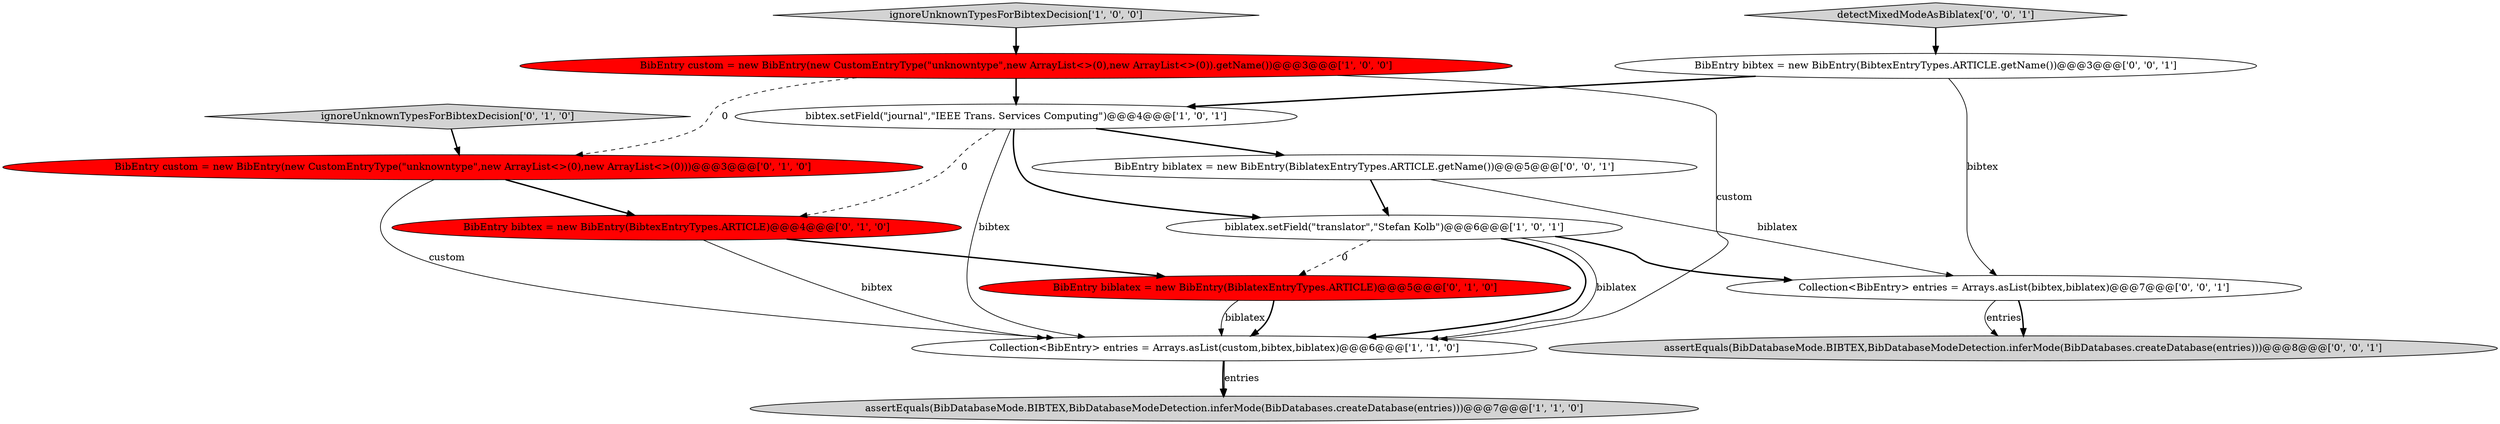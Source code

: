 digraph {
3 [style = filled, label = "bibtex.setField(\"journal\",\"IEEE Trans. Services Computing\")@@@4@@@['1', '0', '1']", fillcolor = white, shape = ellipse image = "AAA0AAABBB1BBB"];
8 [style = filled, label = "BibEntry biblatex = new BibEntry(BiblatexEntryTypes.ARTICLE)@@@5@@@['0', '1', '0']", fillcolor = red, shape = ellipse image = "AAA1AAABBB2BBB"];
11 [style = filled, label = "assertEquals(BibDatabaseMode.BIBTEX,BibDatabaseModeDetection.inferMode(BibDatabases.createDatabase(entries)))@@@8@@@['0', '0', '1']", fillcolor = lightgray, shape = ellipse image = "AAA0AAABBB3BBB"];
13 [style = filled, label = "detectMixedModeAsBiblatex['0', '0', '1']", fillcolor = lightgray, shape = diamond image = "AAA0AAABBB3BBB"];
4 [style = filled, label = "BibEntry custom = new BibEntry(new CustomEntryType(\"unknowntype\",new ArrayList<>(0),new ArrayList<>(0)).getName())@@@3@@@['1', '0', '0']", fillcolor = red, shape = ellipse image = "AAA1AAABBB1BBB"];
5 [style = filled, label = "ignoreUnknownTypesForBibtexDecision['1', '0', '0']", fillcolor = lightgray, shape = diamond image = "AAA0AAABBB1BBB"];
7 [style = filled, label = "ignoreUnknownTypesForBibtexDecision['0', '1', '0']", fillcolor = lightgray, shape = diamond image = "AAA0AAABBB2BBB"];
9 [style = filled, label = "BibEntry custom = new BibEntry(new CustomEntryType(\"unknowntype\",new ArrayList<>(0),new ArrayList<>(0)))@@@3@@@['0', '1', '0']", fillcolor = red, shape = ellipse image = "AAA1AAABBB2BBB"];
10 [style = filled, label = "BibEntry biblatex = new BibEntry(BiblatexEntryTypes.ARTICLE.getName())@@@5@@@['0', '0', '1']", fillcolor = white, shape = ellipse image = "AAA0AAABBB3BBB"];
0 [style = filled, label = "biblatex.setField(\"translator\",\"Stefan Kolb\")@@@6@@@['1', '0', '1']", fillcolor = white, shape = ellipse image = "AAA0AAABBB1BBB"];
6 [style = filled, label = "BibEntry bibtex = new BibEntry(BibtexEntryTypes.ARTICLE)@@@4@@@['0', '1', '0']", fillcolor = red, shape = ellipse image = "AAA1AAABBB2BBB"];
2 [style = filled, label = "Collection<BibEntry> entries = Arrays.asList(custom,bibtex,biblatex)@@@6@@@['1', '1', '0']", fillcolor = white, shape = ellipse image = "AAA0AAABBB1BBB"];
1 [style = filled, label = "assertEquals(BibDatabaseMode.BIBTEX,BibDatabaseModeDetection.inferMode(BibDatabases.createDatabase(entries)))@@@7@@@['1', '1', '0']", fillcolor = lightgray, shape = ellipse image = "AAA0AAABBB1BBB"];
14 [style = filled, label = "Collection<BibEntry> entries = Arrays.asList(bibtex,biblatex)@@@7@@@['0', '0', '1']", fillcolor = white, shape = ellipse image = "AAA0AAABBB3BBB"];
12 [style = filled, label = "BibEntry bibtex = new BibEntry(BibtexEntryTypes.ARTICLE.getName())@@@3@@@['0', '0', '1']", fillcolor = white, shape = ellipse image = "AAA0AAABBB3BBB"];
4->3 [style = bold, label=""];
3->6 [style = dashed, label="0"];
2->1 [style = bold, label=""];
2->1 [style = solid, label="entries"];
9->2 [style = solid, label="custom"];
8->2 [style = solid, label="biblatex"];
10->14 [style = solid, label="biblatex"];
0->2 [style = bold, label=""];
6->2 [style = solid, label="bibtex"];
3->0 [style = bold, label=""];
9->6 [style = bold, label=""];
14->11 [style = solid, label="entries"];
7->9 [style = bold, label=""];
3->10 [style = bold, label=""];
4->9 [style = dashed, label="0"];
0->14 [style = bold, label=""];
13->12 [style = bold, label=""];
8->2 [style = bold, label=""];
4->2 [style = solid, label="custom"];
10->0 [style = bold, label=""];
5->4 [style = bold, label=""];
6->8 [style = bold, label=""];
0->8 [style = dashed, label="0"];
12->14 [style = solid, label="bibtex"];
12->3 [style = bold, label=""];
14->11 [style = bold, label=""];
3->2 [style = solid, label="bibtex"];
0->2 [style = solid, label="biblatex"];
}

